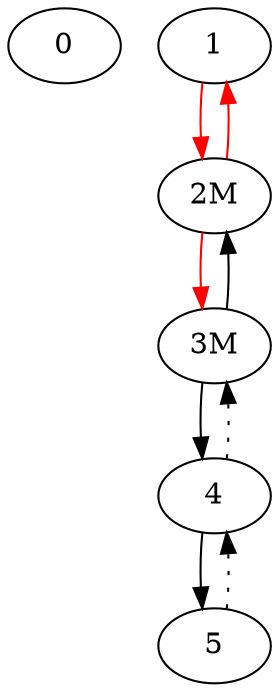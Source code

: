 Digraph G {
0;
edge [color=red];
1->"2M";
edge [color=black];
edge [color=red];
"2M"->1;
edge [color=black];
edge [color=red];
"2M"->"3M";
edge [color=black];
"3M"->"2M";
"3M"->4;
4->"3M"[style=dotted];
4->5;
5->4[style=dotted];
}
